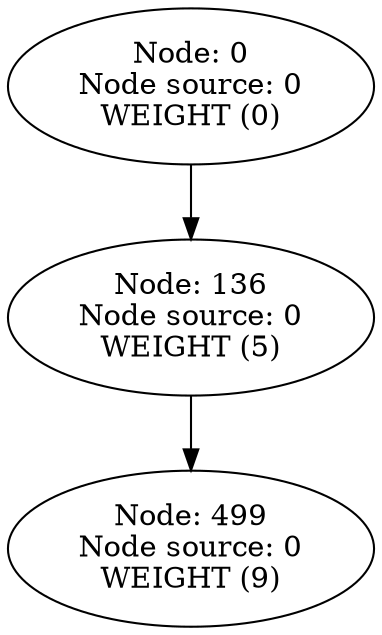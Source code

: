 digraph {
	499 [label="Node: 499
Node source: 0
WEIGHT (9)"]
	136 [label="Node: 136
Node source: 0
WEIGHT (5)"]
	0 [label="Node: 0
Node source: 0
WEIGHT (0)"]
	136 -> 499
	0 -> 136
}

